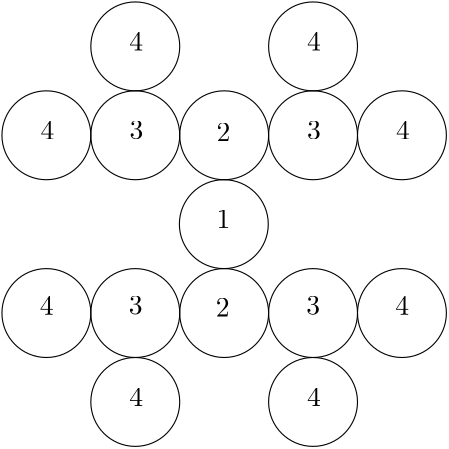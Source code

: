 <?xml version="1.0"?>
<!DOCTYPE ipe SYSTEM "ipe.dtd">
<ipe version="70005" creator="Ipe 7.1.1">
<info created="D:20140415193546" modified="D:20140415194413"/>
<ipestyle name="basic">
<symbol name="arrow/arc(spx)">
<path stroke="sym-stroke" fill="sym-stroke" pen="sym-pen">
0 0 m
-1 0.333 l
-1 -0.333 l
h
</path>
</symbol>
<symbol name="arrow/farc(spx)">
<path stroke="sym-stroke" fill="white" pen="sym-pen">
0 0 m
-1 0.333 l
-1 -0.333 l
h
</path>
</symbol>
<symbol name="mark/circle(sx)" transformations="translations">
<path fill="sym-stroke">
0.6 0 0 0.6 0 0 e
0.4 0 0 0.4 0 0 e
</path>
</symbol>
<symbol name="mark/disk(sx)" transformations="translations">
<path fill="sym-stroke">
0.6 0 0 0.6 0 0 e
</path>
</symbol>
<symbol name="mark/fdisk(sfx)" transformations="translations">
<group>
<path fill="sym-fill">
0.5 0 0 0.5 0 0 e
</path>
<path fill="sym-stroke" fillrule="eofill">
0.6 0 0 0.6 0 0 e
0.4 0 0 0.4 0 0 e
</path>
</group>
</symbol>
<symbol name="mark/box(sx)" transformations="translations">
<path fill="sym-stroke" fillrule="eofill">
-0.6 -0.6 m
0.6 -0.6 l
0.6 0.6 l
-0.6 0.6 l
h
-0.4 -0.4 m
0.4 -0.4 l
0.4 0.4 l
-0.4 0.4 l
h
</path>
</symbol>
<symbol name="mark/square(sx)" transformations="translations">
<path fill="sym-stroke">
-0.6 -0.6 m
0.6 -0.6 l
0.6 0.6 l
-0.6 0.6 l
h
</path>
</symbol>
<symbol name="mark/fsquare(sfx)" transformations="translations">
<group>
<path fill="sym-fill">
-0.5 -0.5 m
0.5 -0.5 l
0.5 0.5 l
-0.5 0.5 l
h
</path>
<path fill="sym-stroke" fillrule="eofill">
-0.6 -0.6 m
0.6 -0.6 l
0.6 0.6 l
-0.6 0.6 l
h
-0.4 -0.4 m
0.4 -0.4 l
0.4 0.4 l
-0.4 0.4 l
h
</path>
</group>
</symbol>
<symbol name="mark/cross(sx)" transformations="translations">
<group>
<path fill="sym-stroke">
-0.43 -0.57 m
0.57 0.43 l
0.43 0.57 l
-0.57 -0.43 l
h
</path>
<path fill="sym-stroke">
-0.43 0.57 m
0.57 -0.43 l
0.43 -0.57 l
-0.57 0.43 l
h
</path>
</group>
</symbol>
<symbol name="arrow/fnormal(spx)">
<path stroke="sym-stroke" fill="white" pen="sym-pen">
0 0 m
-1 0.333 l
-1 -0.333 l
h
</path>
</symbol>
<symbol name="arrow/pointed(spx)">
<path stroke="sym-stroke" fill="sym-stroke" pen="sym-pen">
0 0 m
-1 0.333 l
-0.8 0 l
-1 -0.333 l
h
</path>
</symbol>
<symbol name="arrow/fpointed(spx)">
<path stroke="sym-stroke" fill="white" pen="sym-pen">
0 0 m
-1 0.333 l
-0.8 0 l
-1 -0.333 l
h
</path>
</symbol>
<symbol name="arrow/linear(spx)">
<path stroke="sym-stroke" pen="sym-pen">
-1 0.333 m
0 0 l
-1 -0.333 l
</path>
</symbol>
<symbol name="arrow/fdouble(spx)">
<path stroke="sym-stroke" fill="white" pen="sym-pen">
0 0 m
-1 0.333 l
-1 -0.333 l
h
-1 0 m
-2 0.333 l
-2 -0.333 l
h
</path>
</symbol>
<symbol name="arrow/double(spx)">
<path stroke="sym-stroke" fill="sym-stroke" pen="sym-pen">
0 0 m
-1 0.333 l
-1 -0.333 l
h
-1 0 m
-2 0.333 l
-2 -0.333 l
h
</path>
</symbol>
<pen name="heavier" value="0.8"/>
<pen name="fat" value="1.2"/>
<pen name="ultrafat" value="2"/>
<symbolsize name="large" value="5"/>
<symbolsize name="small" value="2"/>
<symbolsize name="tiny" value="1.1"/>
<arrowsize name="large" value="10"/>
<arrowsize name="small" value="5"/>
<arrowsize name="tiny" value="3"/>
<color name="red" value="1 0 0"/>
<color name="green" value="0 1 0"/>
<color name="blue" value="0 0 1"/>
<color name="yellow" value="1 1 0"/>
<color name="orange" value="1 0.647 0"/>
<color name="gold" value="1 0.843 0"/>
<color name="purple" value="0.627 0.125 0.941"/>
<color name="gray" value="0.745"/>
<color name="brown" value="0.647 0.165 0.165"/>
<color name="navy" value="0 0 0.502"/>
<color name="pink" value="1 0.753 0.796"/>
<color name="seagreen" value="0.18 0.545 0.341"/>
<color name="turquoise" value="0.251 0.878 0.816"/>
<color name="violet" value="0.933 0.51 0.933"/>
<color name="darkblue" value="0 0 0.545"/>
<color name="darkcyan" value="0 0.545 0.545"/>
<color name="darkgray" value="0.663"/>
<color name="darkgreen" value="0 0.392 0"/>
<color name="darkmagenta" value="0.545 0 0.545"/>
<color name="darkorange" value="1 0.549 0"/>
<color name="darkred" value="0.545 0 0"/>
<color name="lightblue" value="0.678 0.847 0.902"/>
<color name="lightcyan" value="0.878 1 1"/>
<color name="lightgray" value="0.827"/>
<color name="lightgreen" value="0.565 0.933 0.565"/>
<color name="lightyellow" value="1 1 0.878"/>
<dashstyle name="dashed" value="[4] 0"/>
<dashstyle name="dotted" value="[1 3] 0"/>
<dashstyle name="dash dotted" value="[4 2 1 2] 0"/>
<dashstyle name="dash dot dotted" value="[4 2 1 2 1 2] 0"/>
<textsize name="large" value="\large"/>
<textsize name="Large" value="\Large"/>
<textsize name="LARGE" value="\LARGE"/>
<textsize name="huge" value="\huge"/>
<textsize name="Huge" value="\Huge"/>
<textsize name="small" value="\small"/>
<textsize name="footnote" value="\footnotesize"/>
<textsize name="tiny" value="\tiny"/>
<textstyle name="center" begin="\begin{center}" end="\end{center}"/>
<textstyle name="itemize" begin="\begin{itemize}" end="\end{itemize}"/>
<textstyle name="item" begin="\begin{itemize}\item{}" end="\end{itemize}"/>
<gridsize name="4 pts" value="4"/>
<gridsize name="8 pts (~3 mm)" value="8"/>
<gridsize name="16 pts (~6 mm)" value="16"/>
<gridsize name="32 pts (~12 mm)" value="32"/>
<gridsize name="10 pts (~3.5 mm)" value="10"/>
<gridsize name="20 pts (~7 mm)" value="20"/>
<gridsize name="14 pts (~5 mm)" value="14"/>
<gridsize name="28 pts (~10 mm)" value="28"/>
<gridsize name="56 pts (~20 mm)" value="56"/>
<anglesize name="90 deg" value="90"/>
<anglesize name="60 deg" value="60"/>
<anglesize name="45 deg" value="45"/>
<anglesize name="30 deg" value="30"/>
<anglesize name="22.5 deg" value="22.5"/>
<tiling name="falling" angle="-60" step="4" width="1"/>
<tiling name="rising" angle="30" step="4" width="1"/>
</ipestyle>
<page>
<layer name="alpha"/>
<view layers="alpha" active="alpha"/>
<path layer="alpha" stroke="black">
16 0 0 16 256 704 e
</path>
<path matrix="1 0 0 1 0.121918 31.9994" stroke="black">
16 0 0 16 256 704 e
</path>
<path matrix="1 0 0 1 0.121918 -32.0006" stroke="black">
16 0 0 16 256 704 e
</path>
<text matrix="1 0 0 1 8.80147 0" transformations="translations" pos="244.576 709.077" stroke="black" type="minipage" width="5.28088" height="5.7" depth="0.72" valign="top">1</text>
<text matrix="1 0 0 1 8.80182 31.1819" transformations="translations" pos="244.576 709.077" stroke="black" type="minipage" width="5.28088" height="5.7" depth="0.72" valign="top">2</text>
<text matrix="1 0 0 1 8.55035 -31.9372" transformations="translations" pos="244.576 709.077" stroke="black" type="minipage" width="5.28088" height="5.7" depth="0.72" valign="top">2</text>
<path matrix="1 0 0 1 32.1219 31.9994" stroke="black">
16 0 0 16 256 704 e
</path>
<path matrix="1 0 0 1 -31.8781 31.9994" stroke="black">
16 0 0 16 256 704 e
</path>
<path matrix="1 0 0 1 -31.8781 -32.0006" stroke="black">
16 0 0 16 256 704 e
</path>
<path matrix="1 0 0 1 32.1219 -32.0006" stroke="black">
16 0 0 16 256 704 e
</path>
<text matrix="1 0 0 1 -22.5652 31.8998" transformations="translations" pos="244.576 709.077" stroke="black" type="minipage" width="5.28088" height="5.7" depth="0.72" valign="top">3</text>
<text matrix="1 0 0 1 -22.8167 -31.2193" transformations="translations" pos="244.576 709.077" stroke="black" type="minipage" width="5.28088" height="5.7" depth="0.72" valign="top">3</text>
<text matrix="1 0 0 1 41.3891 31.845" transformations="translations" pos="244.576 709.077" stroke="black" type="minipage" width="5.28088" height="5.7" depth="0.72" valign="top">3</text>
<text matrix="1 0 0 1 41.1377 -31.2741" transformations="translations" pos="244.576 709.077" stroke="black" type="minipage" width="5.28088" height="5.7" depth="0.72" valign="top">3</text>
<path matrix="1 0 0 1 64.1219 31.9994" stroke="black">
16 0 0 16 256 704 e
</path>
<path matrix="1 0 0 1 32.1219 63.9994" stroke="black">
16 0 0 16 256 704 e
</path>
<path matrix="1 0 0 1 64.1219 -32.0006" stroke="black">
16 0 0 16 256 704 e
</path>
<path matrix="1 0 0 1 32.1219 -64.0006" stroke="black">
16 0 0 16 256 704 e
</path>
<path matrix="1 0 0 1 -63.8781 -32.0006" stroke="black">
16 0 0 16 256 704 e
</path>
<path matrix="1 0 0 1 -31.8781 -64.0006" stroke="black">
16 0 0 16 256 704 e
</path>
<path matrix="1 0 0 1 -31.8781 63.9994" stroke="black">
16 0 0 16 256 704 e
</path>
<path matrix="1 0 0 1 -63.8781 31.9994" stroke="black">
16 0 0 16 256 704 e
</path>
<text matrix="1 0 0 1 73.3891 31.845" transformations="translations" pos="244.576 709.077" stroke="black" type="minipage" width="5.28088" valign="top">4</text>
<text matrix="1 0 0 1 73.1377 -31.2741" transformations="translations" pos="244.576 709.077" stroke="black" type="minipage" width="5.28088" valign="top">4</text>
<text matrix="1 0 0 1 -54.6109 31.845" transformations="translations" pos="244.576 709.077" stroke="black" type="minipage" width="5.28088" valign="top">4</text>
<text matrix="1 0 0 1 -54.8623 -31.2741" transformations="translations" pos="244.576 709.077" stroke="black" type="minipage" width="5.28088" valign="top">4</text>
<text matrix="1 0 0 1 41.3891 63.845" transformations="translations" pos="244.576 709.077" stroke="black" type="minipage" width="5.28088" valign="top">4</text>
<text matrix="1 0 0 1 -22.6109 63.845" transformations="translations" pos="244.576 709.077" stroke="black" type="minipage" width="5.28088" valign="top">4</text>
<text matrix="1 0 0 1 -22.6109 -64.155" transformations="translations" pos="244.576 709.077" stroke="black" type="minipage" width="5.28088" valign="top">4</text>
<text matrix="1 0 0 1 41.3891 -64.155" transformations="translations" pos="244.576 709.077" stroke="black" type="minipage" width="5.28088" valign="top">4</text>
</page>
</ipe>
